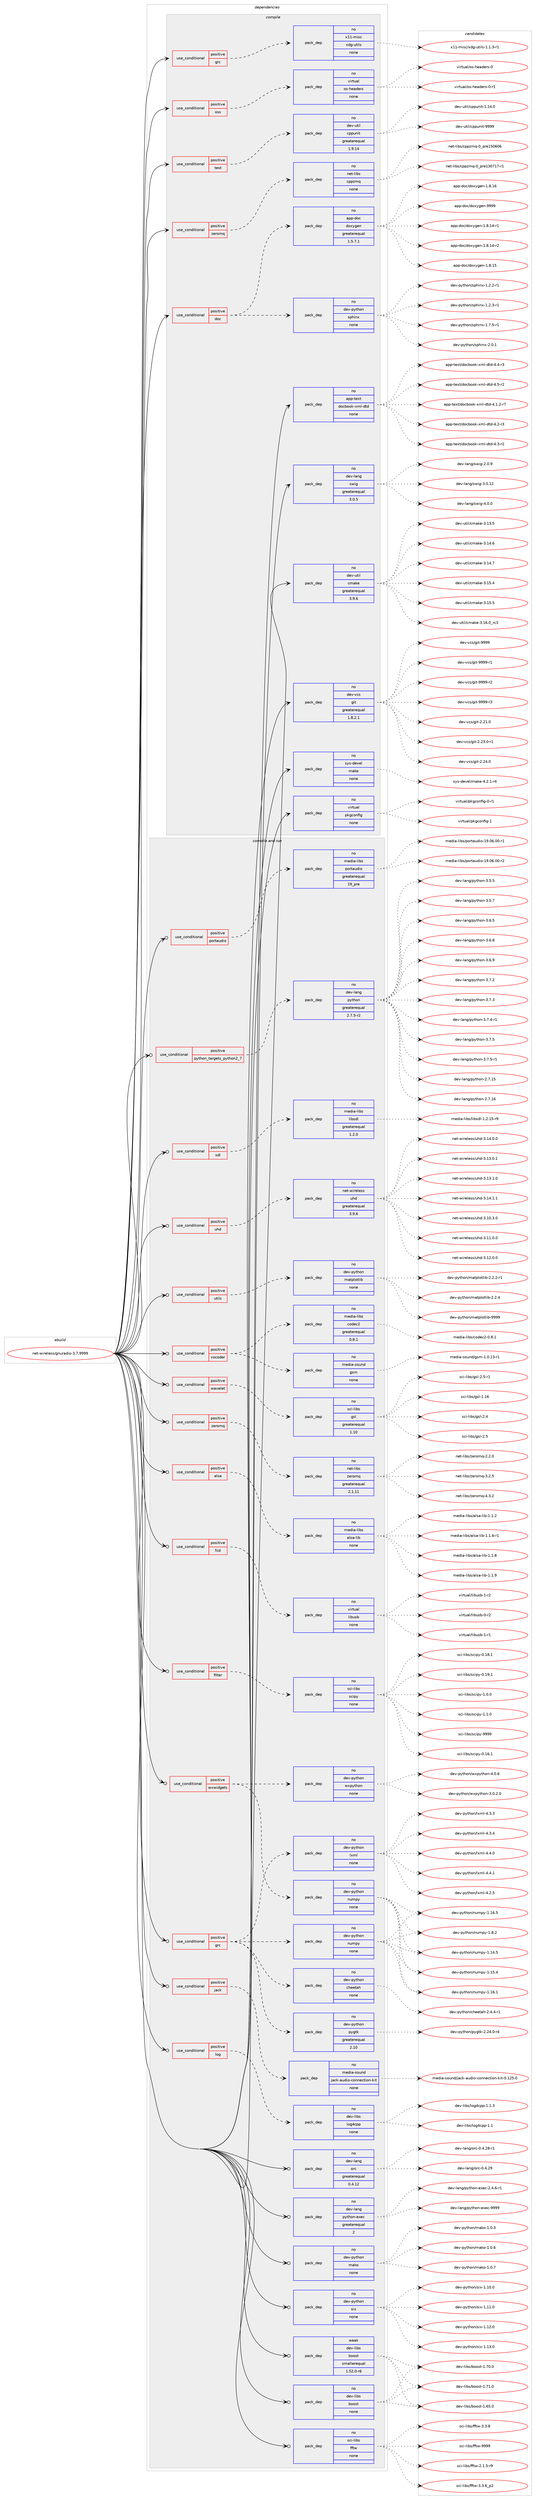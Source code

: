 digraph prolog {

# *************
# Graph options
# *************

newrank=true;
concentrate=true;
compound=true;
graph [rankdir=LR,fontname=Helvetica,fontsize=10,ranksep=1.5];#, ranksep=2.5, nodesep=0.2];
edge  [arrowhead=vee];
node  [fontname=Helvetica,fontsize=10];

# **********
# The ebuild
# **********

subgraph cluster_leftcol {
color=gray;
rank=same;
label=<<i>ebuild</i>>;
id [label="net-wireless/gnuradio-3.7.9999", color=red, width=4, href="../net-wireless/gnuradio-3.7.9999.svg"];
}

# ****************
# The dependencies
# ****************

subgraph cluster_midcol {
color=gray;
label=<<i>dependencies</i>>;
subgraph cluster_compile {
fillcolor="#eeeeee";
style=filled;
label=<<i>compile</i>>;
subgraph cond205912 {
dependency844183 [label=<<TABLE BORDER="0" CELLBORDER="1" CELLSPACING="0" CELLPADDING="4"><TR><TD ROWSPAN="3" CELLPADDING="10">use_conditional</TD></TR><TR><TD>positive</TD></TR><TR><TD>doc</TD></TR></TABLE>>, shape=none, color=red];
subgraph pack623361 {
dependency844184 [label=<<TABLE BORDER="0" CELLBORDER="1" CELLSPACING="0" CELLPADDING="4" WIDTH="220"><TR><TD ROWSPAN="6" CELLPADDING="30">pack_dep</TD></TR><TR><TD WIDTH="110">no</TD></TR><TR><TD>app-doc</TD></TR><TR><TD>doxygen</TD></TR><TR><TD>greaterequal</TD></TR><TR><TD>1.5.7.1</TD></TR></TABLE>>, shape=none, color=blue];
}
dependency844183:e -> dependency844184:w [weight=20,style="dashed",arrowhead="vee"];
subgraph pack623362 {
dependency844185 [label=<<TABLE BORDER="0" CELLBORDER="1" CELLSPACING="0" CELLPADDING="4" WIDTH="220"><TR><TD ROWSPAN="6" CELLPADDING="30">pack_dep</TD></TR><TR><TD WIDTH="110">no</TD></TR><TR><TD>dev-python</TD></TR><TR><TD>sphinx</TD></TR><TR><TD>none</TD></TR><TR><TD></TD></TR></TABLE>>, shape=none, color=blue];
}
dependency844183:e -> dependency844185:w [weight=20,style="dashed",arrowhead="vee"];
}
id:e -> dependency844183:w [weight=20,style="solid",arrowhead="vee"];
subgraph cond205913 {
dependency844186 [label=<<TABLE BORDER="0" CELLBORDER="1" CELLSPACING="0" CELLPADDING="4"><TR><TD ROWSPAN="3" CELLPADDING="10">use_conditional</TD></TR><TR><TD>positive</TD></TR><TR><TD>grc</TD></TR></TABLE>>, shape=none, color=red];
subgraph pack623363 {
dependency844187 [label=<<TABLE BORDER="0" CELLBORDER="1" CELLSPACING="0" CELLPADDING="4" WIDTH="220"><TR><TD ROWSPAN="6" CELLPADDING="30">pack_dep</TD></TR><TR><TD WIDTH="110">no</TD></TR><TR><TD>x11-misc</TD></TR><TR><TD>xdg-utils</TD></TR><TR><TD>none</TD></TR><TR><TD></TD></TR></TABLE>>, shape=none, color=blue];
}
dependency844186:e -> dependency844187:w [weight=20,style="dashed",arrowhead="vee"];
}
id:e -> dependency844186:w [weight=20,style="solid",arrowhead="vee"];
subgraph cond205914 {
dependency844188 [label=<<TABLE BORDER="0" CELLBORDER="1" CELLSPACING="0" CELLPADDING="4"><TR><TD ROWSPAN="3" CELLPADDING="10">use_conditional</TD></TR><TR><TD>positive</TD></TR><TR><TD>oss</TD></TR></TABLE>>, shape=none, color=red];
subgraph pack623364 {
dependency844189 [label=<<TABLE BORDER="0" CELLBORDER="1" CELLSPACING="0" CELLPADDING="4" WIDTH="220"><TR><TD ROWSPAN="6" CELLPADDING="30">pack_dep</TD></TR><TR><TD WIDTH="110">no</TD></TR><TR><TD>virtual</TD></TR><TR><TD>os-headers</TD></TR><TR><TD>none</TD></TR><TR><TD></TD></TR></TABLE>>, shape=none, color=blue];
}
dependency844188:e -> dependency844189:w [weight=20,style="dashed",arrowhead="vee"];
}
id:e -> dependency844188:w [weight=20,style="solid",arrowhead="vee"];
subgraph cond205915 {
dependency844190 [label=<<TABLE BORDER="0" CELLBORDER="1" CELLSPACING="0" CELLPADDING="4"><TR><TD ROWSPAN="3" CELLPADDING="10">use_conditional</TD></TR><TR><TD>positive</TD></TR><TR><TD>test</TD></TR></TABLE>>, shape=none, color=red];
subgraph pack623365 {
dependency844191 [label=<<TABLE BORDER="0" CELLBORDER="1" CELLSPACING="0" CELLPADDING="4" WIDTH="220"><TR><TD ROWSPAN="6" CELLPADDING="30">pack_dep</TD></TR><TR><TD WIDTH="110">no</TD></TR><TR><TD>dev-util</TD></TR><TR><TD>cppunit</TD></TR><TR><TD>greaterequal</TD></TR><TR><TD>1.9.14</TD></TR></TABLE>>, shape=none, color=blue];
}
dependency844190:e -> dependency844191:w [weight=20,style="dashed",arrowhead="vee"];
}
id:e -> dependency844190:w [weight=20,style="solid",arrowhead="vee"];
subgraph cond205916 {
dependency844192 [label=<<TABLE BORDER="0" CELLBORDER="1" CELLSPACING="0" CELLPADDING="4"><TR><TD ROWSPAN="3" CELLPADDING="10">use_conditional</TD></TR><TR><TD>positive</TD></TR><TR><TD>zeromq</TD></TR></TABLE>>, shape=none, color=red];
subgraph pack623366 {
dependency844193 [label=<<TABLE BORDER="0" CELLBORDER="1" CELLSPACING="0" CELLPADDING="4" WIDTH="220"><TR><TD ROWSPAN="6" CELLPADDING="30">pack_dep</TD></TR><TR><TD WIDTH="110">no</TD></TR><TR><TD>net-libs</TD></TR><TR><TD>cppzmq</TD></TR><TR><TD>none</TD></TR><TR><TD></TD></TR></TABLE>>, shape=none, color=blue];
}
dependency844192:e -> dependency844193:w [weight=20,style="dashed",arrowhead="vee"];
}
id:e -> dependency844192:w [weight=20,style="solid",arrowhead="vee"];
subgraph pack623367 {
dependency844194 [label=<<TABLE BORDER="0" CELLBORDER="1" CELLSPACING="0" CELLPADDING="4" WIDTH="220"><TR><TD ROWSPAN="6" CELLPADDING="30">pack_dep</TD></TR><TR><TD WIDTH="110">no</TD></TR><TR><TD>app-text</TD></TR><TR><TD>docbook-xml-dtd</TD></TR><TR><TD>none</TD></TR><TR><TD></TD></TR></TABLE>>, shape=none, color=blue];
}
id:e -> dependency844194:w [weight=20,style="solid",arrowhead="vee"];
subgraph pack623368 {
dependency844195 [label=<<TABLE BORDER="0" CELLBORDER="1" CELLSPACING="0" CELLPADDING="4" WIDTH="220"><TR><TD ROWSPAN="6" CELLPADDING="30">pack_dep</TD></TR><TR><TD WIDTH="110">no</TD></TR><TR><TD>dev-lang</TD></TR><TR><TD>swig</TD></TR><TR><TD>greaterequal</TD></TR><TR><TD>3.0.5</TD></TR></TABLE>>, shape=none, color=blue];
}
id:e -> dependency844195:w [weight=20,style="solid",arrowhead="vee"];
subgraph pack623369 {
dependency844196 [label=<<TABLE BORDER="0" CELLBORDER="1" CELLSPACING="0" CELLPADDING="4" WIDTH="220"><TR><TD ROWSPAN="6" CELLPADDING="30">pack_dep</TD></TR><TR><TD WIDTH="110">no</TD></TR><TR><TD>dev-util</TD></TR><TR><TD>cmake</TD></TR><TR><TD>greaterequal</TD></TR><TR><TD>3.9.6</TD></TR></TABLE>>, shape=none, color=blue];
}
id:e -> dependency844196:w [weight=20,style="solid",arrowhead="vee"];
subgraph pack623370 {
dependency844197 [label=<<TABLE BORDER="0" CELLBORDER="1" CELLSPACING="0" CELLPADDING="4" WIDTH="220"><TR><TD ROWSPAN="6" CELLPADDING="30">pack_dep</TD></TR><TR><TD WIDTH="110">no</TD></TR><TR><TD>dev-vcs</TD></TR><TR><TD>git</TD></TR><TR><TD>greaterequal</TD></TR><TR><TD>1.8.2.1</TD></TR></TABLE>>, shape=none, color=blue];
}
id:e -> dependency844197:w [weight=20,style="solid",arrowhead="vee"];
subgraph pack623371 {
dependency844198 [label=<<TABLE BORDER="0" CELLBORDER="1" CELLSPACING="0" CELLPADDING="4" WIDTH="220"><TR><TD ROWSPAN="6" CELLPADDING="30">pack_dep</TD></TR><TR><TD WIDTH="110">no</TD></TR><TR><TD>sys-devel</TD></TR><TR><TD>make</TD></TR><TR><TD>none</TD></TR><TR><TD></TD></TR></TABLE>>, shape=none, color=blue];
}
id:e -> dependency844198:w [weight=20,style="solid",arrowhead="vee"];
subgraph pack623372 {
dependency844199 [label=<<TABLE BORDER="0" CELLBORDER="1" CELLSPACING="0" CELLPADDING="4" WIDTH="220"><TR><TD ROWSPAN="6" CELLPADDING="30">pack_dep</TD></TR><TR><TD WIDTH="110">no</TD></TR><TR><TD>virtual</TD></TR><TR><TD>pkgconfig</TD></TR><TR><TD>none</TD></TR><TR><TD></TD></TR></TABLE>>, shape=none, color=blue];
}
id:e -> dependency844199:w [weight=20,style="solid",arrowhead="vee"];
}
subgraph cluster_compileandrun {
fillcolor="#eeeeee";
style=filled;
label=<<i>compile and run</i>>;
subgraph cond205917 {
dependency844200 [label=<<TABLE BORDER="0" CELLBORDER="1" CELLSPACING="0" CELLPADDING="4"><TR><TD ROWSPAN="3" CELLPADDING="10">use_conditional</TD></TR><TR><TD>positive</TD></TR><TR><TD>alsa</TD></TR></TABLE>>, shape=none, color=red];
subgraph pack623373 {
dependency844201 [label=<<TABLE BORDER="0" CELLBORDER="1" CELLSPACING="0" CELLPADDING="4" WIDTH="220"><TR><TD ROWSPAN="6" CELLPADDING="30">pack_dep</TD></TR><TR><TD WIDTH="110">no</TD></TR><TR><TD>media-libs</TD></TR><TR><TD>alsa-lib</TD></TR><TR><TD>none</TD></TR><TR><TD></TD></TR></TABLE>>, shape=none, color=blue];
}
dependency844200:e -> dependency844201:w [weight=20,style="dashed",arrowhead="vee"];
}
id:e -> dependency844200:w [weight=20,style="solid",arrowhead="odotvee"];
subgraph cond205918 {
dependency844202 [label=<<TABLE BORDER="0" CELLBORDER="1" CELLSPACING="0" CELLPADDING="4"><TR><TD ROWSPAN="3" CELLPADDING="10">use_conditional</TD></TR><TR><TD>positive</TD></TR><TR><TD>fcd</TD></TR></TABLE>>, shape=none, color=red];
subgraph pack623374 {
dependency844203 [label=<<TABLE BORDER="0" CELLBORDER="1" CELLSPACING="0" CELLPADDING="4" WIDTH="220"><TR><TD ROWSPAN="6" CELLPADDING="30">pack_dep</TD></TR><TR><TD WIDTH="110">no</TD></TR><TR><TD>virtual</TD></TR><TR><TD>libusb</TD></TR><TR><TD>none</TD></TR><TR><TD></TD></TR></TABLE>>, shape=none, color=blue];
}
dependency844202:e -> dependency844203:w [weight=20,style="dashed",arrowhead="vee"];
}
id:e -> dependency844202:w [weight=20,style="solid",arrowhead="odotvee"];
subgraph cond205919 {
dependency844204 [label=<<TABLE BORDER="0" CELLBORDER="1" CELLSPACING="0" CELLPADDING="4"><TR><TD ROWSPAN="3" CELLPADDING="10">use_conditional</TD></TR><TR><TD>positive</TD></TR><TR><TD>filter</TD></TR></TABLE>>, shape=none, color=red];
subgraph pack623375 {
dependency844205 [label=<<TABLE BORDER="0" CELLBORDER="1" CELLSPACING="0" CELLPADDING="4" WIDTH="220"><TR><TD ROWSPAN="6" CELLPADDING="30">pack_dep</TD></TR><TR><TD WIDTH="110">no</TD></TR><TR><TD>sci-libs</TD></TR><TR><TD>scipy</TD></TR><TR><TD>none</TD></TR><TR><TD></TD></TR></TABLE>>, shape=none, color=blue];
}
dependency844204:e -> dependency844205:w [weight=20,style="dashed",arrowhead="vee"];
}
id:e -> dependency844204:w [weight=20,style="solid",arrowhead="odotvee"];
subgraph cond205920 {
dependency844206 [label=<<TABLE BORDER="0" CELLBORDER="1" CELLSPACING="0" CELLPADDING="4"><TR><TD ROWSPAN="3" CELLPADDING="10">use_conditional</TD></TR><TR><TD>positive</TD></TR><TR><TD>grc</TD></TR></TABLE>>, shape=none, color=red];
subgraph pack623376 {
dependency844207 [label=<<TABLE BORDER="0" CELLBORDER="1" CELLSPACING="0" CELLPADDING="4" WIDTH="220"><TR><TD ROWSPAN="6" CELLPADDING="30">pack_dep</TD></TR><TR><TD WIDTH="110">no</TD></TR><TR><TD>dev-python</TD></TR><TR><TD>cheetah</TD></TR><TR><TD>none</TD></TR><TR><TD></TD></TR></TABLE>>, shape=none, color=blue];
}
dependency844206:e -> dependency844207:w [weight=20,style="dashed",arrowhead="vee"];
subgraph pack623377 {
dependency844208 [label=<<TABLE BORDER="0" CELLBORDER="1" CELLSPACING="0" CELLPADDING="4" WIDTH="220"><TR><TD ROWSPAN="6" CELLPADDING="30">pack_dep</TD></TR><TR><TD WIDTH="110">no</TD></TR><TR><TD>dev-python</TD></TR><TR><TD>lxml</TD></TR><TR><TD>none</TD></TR><TR><TD></TD></TR></TABLE>>, shape=none, color=blue];
}
dependency844206:e -> dependency844208:w [weight=20,style="dashed",arrowhead="vee"];
subgraph pack623378 {
dependency844209 [label=<<TABLE BORDER="0" CELLBORDER="1" CELLSPACING="0" CELLPADDING="4" WIDTH="220"><TR><TD ROWSPAN="6" CELLPADDING="30">pack_dep</TD></TR><TR><TD WIDTH="110">no</TD></TR><TR><TD>dev-python</TD></TR><TR><TD>pygtk</TD></TR><TR><TD>greaterequal</TD></TR><TR><TD>2.10</TD></TR></TABLE>>, shape=none, color=blue];
}
dependency844206:e -> dependency844209:w [weight=20,style="dashed",arrowhead="vee"];
subgraph pack623379 {
dependency844210 [label=<<TABLE BORDER="0" CELLBORDER="1" CELLSPACING="0" CELLPADDING="4" WIDTH="220"><TR><TD ROWSPAN="6" CELLPADDING="30">pack_dep</TD></TR><TR><TD WIDTH="110">no</TD></TR><TR><TD>dev-python</TD></TR><TR><TD>numpy</TD></TR><TR><TD>none</TD></TR><TR><TD></TD></TR></TABLE>>, shape=none, color=blue];
}
dependency844206:e -> dependency844210:w [weight=20,style="dashed",arrowhead="vee"];
}
id:e -> dependency844206:w [weight=20,style="solid",arrowhead="odotvee"];
subgraph cond205921 {
dependency844211 [label=<<TABLE BORDER="0" CELLBORDER="1" CELLSPACING="0" CELLPADDING="4"><TR><TD ROWSPAN="3" CELLPADDING="10">use_conditional</TD></TR><TR><TD>positive</TD></TR><TR><TD>jack</TD></TR></TABLE>>, shape=none, color=red];
subgraph pack623380 {
dependency844212 [label=<<TABLE BORDER="0" CELLBORDER="1" CELLSPACING="0" CELLPADDING="4" WIDTH="220"><TR><TD ROWSPAN="6" CELLPADDING="30">pack_dep</TD></TR><TR><TD WIDTH="110">no</TD></TR><TR><TD>media-sound</TD></TR><TR><TD>jack-audio-connection-kit</TD></TR><TR><TD>none</TD></TR><TR><TD></TD></TR></TABLE>>, shape=none, color=blue];
}
dependency844211:e -> dependency844212:w [weight=20,style="dashed",arrowhead="vee"];
}
id:e -> dependency844211:w [weight=20,style="solid",arrowhead="odotvee"];
subgraph cond205922 {
dependency844213 [label=<<TABLE BORDER="0" CELLBORDER="1" CELLSPACING="0" CELLPADDING="4"><TR><TD ROWSPAN="3" CELLPADDING="10">use_conditional</TD></TR><TR><TD>positive</TD></TR><TR><TD>log</TD></TR></TABLE>>, shape=none, color=red];
subgraph pack623381 {
dependency844214 [label=<<TABLE BORDER="0" CELLBORDER="1" CELLSPACING="0" CELLPADDING="4" WIDTH="220"><TR><TD ROWSPAN="6" CELLPADDING="30">pack_dep</TD></TR><TR><TD WIDTH="110">no</TD></TR><TR><TD>dev-libs</TD></TR><TR><TD>log4cpp</TD></TR><TR><TD>none</TD></TR><TR><TD></TD></TR></TABLE>>, shape=none, color=blue];
}
dependency844213:e -> dependency844214:w [weight=20,style="dashed",arrowhead="vee"];
}
id:e -> dependency844213:w [weight=20,style="solid",arrowhead="odotvee"];
subgraph cond205923 {
dependency844215 [label=<<TABLE BORDER="0" CELLBORDER="1" CELLSPACING="0" CELLPADDING="4"><TR><TD ROWSPAN="3" CELLPADDING="10">use_conditional</TD></TR><TR><TD>positive</TD></TR><TR><TD>portaudio</TD></TR></TABLE>>, shape=none, color=red];
subgraph pack623382 {
dependency844216 [label=<<TABLE BORDER="0" CELLBORDER="1" CELLSPACING="0" CELLPADDING="4" WIDTH="220"><TR><TD ROWSPAN="6" CELLPADDING="30">pack_dep</TD></TR><TR><TD WIDTH="110">no</TD></TR><TR><TD>media-libs</TD></TR><TR><TD>portaudio</TD></TR><TR><TD>greaterequal</TD></TR><TR><TD>19_pre</TD></TR></TABLE>>, shape=none, color=blue];
}
dependency844215:e -> dependency844216:w [weight=20,style="dashed",arrowhead="vee"];
}
id:e -> dependency844215:w [weight=20,style="solid",arrowhead="odotvee"];
subgraph cond205924 {
dependency844217 [label=<<TABLE BORDER="0" CELLBORDER="1" CELLSPACING="0" CELLPADDING="4"><TR><TD ROWSPAN="3" CELLPADDING="10">use_conditional</TD></TR><TR><TD>positive</TD></TR><TR><TD>python_targets_python2_7</TD></TR></TABLE>>, shape=none, color=red];
subgraph pack623383 {
dependency844218 [label=<<TABLE BORDER="0" CELLBORDER="1" CELLSPACING="0" CELLPADDING="4" WIDTH="220"><TR><TD ROWSPAN="6" CELLPADDING="30">pack_dep</TD></TR><TR><TD WIDTH="110">no</TD></TR><TR><TD>dev-lang</TD></TR><TR><TD>python</TD></TR><TR><TD>greaterequal</TD></TR><TR><TD>2.7.5-r2</TD></TR></TABLE>>, shape=none, color=blue];
}
dependency844217:e -> dependency844218:w [weight=20,style="dashed",arrowhead="vee"];
}
id:e -> dependency844217:w [weight=20,style="solid",arrowhead="odotvee"];
subgraph cond205925 {
dependency844219 [label=<<TABLE BORDER="0" CELLBORDER="1" CELLSPACING="0" CELLPADDING="4"><TR><TD ROWSPAN="3" CELLPADDING="10">use_conditional</TD></TR><TR><TD>positive</TD></TR><TR><TD>sdl</TD></TR></TABLE>>, shape=none, color=red];
subgraph pack623384 {
dependency844220 [label=<<TABLE BORDER="0" CELLBORDER="1" CELLSPACING="0" CELLPADDING="4" WIDTH="220"><TR><TD ROWSPAN="6" CELLPADDING="30">pack_dep</TD></TR><TR><TD WIDTH="110">no</TD></TR><TR><TD>media-libs</TD></TR><TR><TD>libsdl</TD></TR><TR><TD>greaterequal</TD></TR><TR><TD>1.2.0</TD></TR></TABLE>>, shape=none, color=blue];
}
dependency844219:e -> dependency844220:w [weight=20,style="dashed",arrowhead="vee"];
}
id:e -> dependency844219:w [weight=20,style="solid",arrowhead="odotvee"];
subgraph cond205926 {
dependency844221 [label=<<TABLE BORDER="0" CELLBORDER="1" CELLSPACING="0" CELLPADDING="4"><TR><TD ROWSPAN="3" CELLPADDING="10">use_conditional</TD></TR><TR><TD>positive</TD></TR><TR><TD>uhd</TD></TR></TABLE>>, shape=none, color=red];
subgraph pack623385 {
dependency844222 [label=<<TABLE BORDER="0" CELLBORDER="1" CELLSPACING="0" CELLPADDING="4" WIDTH="220"><TR><TD ROWSPAN="6" CELLPADDING="30">pack_dep</TD></TR><TR><TD WIDTH="110">no</TD></TR><TR><TD>net-wireless</TD></TR><TR><TD>uhd</TD></TR><TR><TD>greaterequal</TD></TR><TR><TD>3.9.6</TD></TR></TABLE>>, shape=none, color=blue];
}
dependency844221:e -> dependency844222:w [weight=20,style="dashed",arrowhead="vee"];
}
id:e -> dependency844221:w [weight=20,style="solid",arrowhead="odotvee"];
subgraph cond205927 {
dependency844223 [label=<<TABLE BORDER="0" CELLBORDER="1" CELLSPACING="0" CELLPADDING="4"><TR><TD ROWSPAN="3" CELLPADDING="10">use_conditional</TD></TR><TR><TD>positive</TD></TR><TR><TD>utils</TD></TR></TABLE>>, shape=none, color=red];
subgraph pack623386 {
dependency844224 [label=<<TABLE BORDER="0" CELLBORDER="1" CELLSPACING="0" CELLPADDING="4" WIDTH="220"><TR><TD ROWSPAN="6" CELLPADDING="30">pack_dep</TD></TR><TR><TD WIDTH="110">no</TD></TR><TR><TD>dev-python</TD></TR><TR><TD>matplotlib</TD></TR><TR><TD>none</TD></TR><TR><TD></TD></TR></TABLE>>, shape=none, color=blue];
}
dependency844223:e -> dependency844224:w [weight=20,style="dashed",arrowhead="vee"];
}
id:e -> dependency844223:w [weight=20,style="solid",arrowhead="odotvee"];
subgraph cond205928 {
dependency844225 [label=<<TABLE BORDER="0" CELLBORDER="1" CELLSPACING="0" CELLPADDING="4"><TR><TD ROWSPAN="3" CELLPADDING="10">use_conditional</TD></TR><TR><TD>positive</TD></TR><TR><TD>vocoder</TD></TR></TABLE>>, shape=none, color=red];
subgraph pack623387 {
dependency844226 [label=<<TABLE BORDER="0" CELLBORDER="1" CELLSPACING="0" CELLPADDING="4" WIDTH="220"><TR><TD ROWSPAN="6" CELLPADDING="30">pack_dep</TD></TR><TR><TD WIDTH="110">no</TD></TR><TR><TD>media-sound</TD></TR><TR><TD>gsm</TD></TR><TR><TD>none</TD></TR><TR><TD></TD></TR></TABLE>>, shape=none, color=blue];
}
dependency844225:e -> dependency844226:w [weight=20,style="dashed",arrowhead="vee"];
subgraph pack623388 {
dependency844227 [label=<<TABLE BORDER="0" CELLBORDER="1" CELLSPACING="0" CELLPADDING="4" WIDTH="220"><TR><TD ROWSPAN="6" CELLPADDING="30">pack_dep</TD></TR><TR><TD WIDTH="110">no</TD></TR><TR><TD>media-libs</TD></TR><TR><TD>codec2</TD></TR><TR><TD>greaterequal</TD></TR><TR><TD>0.8.1</TD></TR></TABLE>>, shape=none, color=blue];
}
dependency844225:e -> dependency844227:w [weight=20,style="dashed",arrowhead="vee"];
}
id:e -> dependency844225:w [weight=20,style="solid",arrowhead="odotvee"];
subgraph cond205929 {
dependency844228 [label=<<TABLE BORDER="0" CELLBORDER="1" CELLSPACING="0" CELLPADDING="4"><TR><TD ROWSPAN="3" CELLPADDING="10">use_conditional</TD></TR><TR><TD>positive</TD></TR><TR><TD>wavelet</TD></TR></TABLE>>, shape=none, color=red];
subgraph pack623389 {
dependency844229 [label=<<TABLE BORDER="0" CELLBORDER="1" CELLSPACING="0" CELLPADDING="4" WIDTH="220"><TR><TD ROWSPAN="6" CELLPADDING="30">pack_dep</TD></TR><TR><TD WIDTH="110">no</TD></TR><TR><TD>sci-libs</TD></TR><TR><TD>gsl</TD></TR><TR><TD>greaterequal</TD></TR><TR><TD>1.10</TD></TR></TABLE>>, shape=none, color=blue];
}
dependency844228:e -> dependency844229:w [weight=20,style="dashed",arrowhead="vee"];
}
id:e -> dependency844228:w [weight=20,style="solid",arrowhead="odotvee"];
subgraph cond205930 {
dependency844230 [label=<<TABLE BORDER="0" CELLBORDER="1" CELLSPACING="0" CELLPADDING="4"><TR><TD ROWSPAN="3" CELLPADDING="10">use_conditional</TD></TR><TR><TD>positive</TD></TR><TR><TD>wxwidgets</TD></TR></TABLE>>, shape=none, color=red];
subgraph pack623390 {
dependency844231 [label=<<TABLE BORDER="0" CELLBORDER="1" CELLSPACING="0" CELLPADDING="4" WIDTH="220"><TR><TD ROWSPAN="6" CELLPADDING="30">pack_dep</TD></TR><TR><TD WIDTH="110">no</TD></TR><TR><TD>dev-python</TD></TR><TR><TD>wxpython</TD></TR><TR><TD>none</TD></TR><TR><TD></TD></TR></TABLE>>, shape=none, color=blue];
}
dependency844230:e -> dependency844231:w [weight=20,style="dashed",arrowhead="vee"];
subgraph pack623391 {
dependency844232 [label=<<TABLE BORDER="0" CELLBORDER="1" CELLSPACING="0" CELLPADDING="4" WIDTH="220"><TR><TD ROWSPAN="6" CELLPADDING="30">pack_dep</TD></TR><TR><TD WIDTH="110">no</TD></TR><TR><TD>dev-python</TD></TR><TR><TD>numpy</TD></TR><TR><TD>none</TD></TR><TR><TD></TD></TR></TABLE>>, shape=none, color=blue];
}
dependency844230:e -> dependency844232:w [weight=20,style="dashed",arrowhead="vee"];
}
id:e -> dependency844230:w [weight=20,style="solid",arrowhead="odotvee"];
subgraph cond205931 {
dependency844233 [label=<<TABLE BORDER="0" CELLBORDER="1" CELLSPACING="0" CELLPADDING="4"><TR><TD ROWSPAN="3" CELLPADDING="10">use_conditional</TD></TR><TR><TD>positive</TD></TR><TR><TD>zeromq</TD></TR></TABLE>>, shape=none, color=red];
subgraph pack623392 {
dependency844234 [label=<<TABLE BORDER="0" CELLBORDER="1" CELLSPACING="0" CELLPADDING="4" WIDTH="220"><TR><TD ROWSPAN="6" CELLPADDING="30">pack_dep</TD></TR><TR><TD WIDTH="110">no</TD></TR><TR><TD>net-libs</TD></TR><TR><TD>zeromq</TD></TR><TR><TD>greaterequal</TD></TR><TR><TD>2.1.11</TD></TR></TABLE>>, shape=none, color=blue];
}
dependency844233:e -> dependency844234:w [weight=20,style="dashed",arrowhead="vee"];
}
id:e -> dependency844233:w [weight=20,style="solid",arrowhead="odotvee"];
subgraph pack623393 {
dependency844235 [label=<<TABLE BORDER="0" CELLBORDER="1" CELLSPACING="0" CELLPADDING="4" WIDTH="220"><TR><TD ROWSPAN="6" CELLPADDING="30">pack_dep</TD></TR><TR><TD WIDTH="110">no</TD></TR><TR><TD>dev-lang</TD></TR><TR><TD>orc</TD></TR><TR><TD>greaterequal</TD></TR><TR><TD>0.4.12</TD></TR></TABLE>>, shape=none, color=blue];
}
id:e -> dependency844235:w [weight=20,style="solid",arrowhead="odotvee"];
subgraph pack623394 {
dependency844236 [label=<<TABLE BORDER="0" CELLBORDER="1" CELLSPACING="0" CELLPADDING="4" WIDTH="220"><TR><TD ROWSPAN="6" CELLPADDING="30">pack_dep</TD></TR><TR><TD WIDTH="110">no</TD></TR><TR><TD>dev-lang</TD></TR><TR><TD>python-exec</TD></TR><TR><TD>greaterequal</TD></TR><TR><TD>2</TD></TR></TABLE>>, shape=none, color=blue];
}
id:e -> dependency844236:w [weight=20,style="solid",arrowhead="odotvee"];
subgraph pack623395 {
dependency844237 [label=<<TABLE BORDER="0" CELLBORDER="1" CELLSPACING="0" CELLPADDING="4" WIDTH="220"><TR><TD ROWSPAN="6" CELLPADDING="30">pack_dep</TD></TR><TR><TD WIDTH="110">no</TD></TR><TR><TD>dev-libs</TD></TR><TR><TD>boost</TD></TR><TR><TD>none</TD></TR><TR><TD></TD></TR></TABLE>>, shape=none, color=blue];
}
id:e -> dependency844237:w [weight=20,style="solid",arrowhead="odotvee"];
subgraph pack623396 {
dependency844238 [label=<<TABLE BORDER="0" CELLBORDER="1" CELLSPACING="0" CELLPADDING="4" WIDTH="220"><TR><TD ROWSPAN="6" CELLPADDING="30">pack_dep</TD></TR><TR><TD WIDTH="110">no</TD></TR><TR><TD>dev-python</TD></TR><TR><TD>mako</TD></TR><TR><TD>none</TD></TR><TR><TD></TD></TR></TABLE>>, shape=none, color=blue];
}
id:e -> dependency844238:w [weight=20,style="solid",arrowhead="odotvee"];
subgraph pack623397 {
dependency844239 [label=<<TABLE BORDER="0" CELLBORDER="1" CELLSPACING="0" CELLPADDING="4" WIDTH="220"><TR><TD ROWSPAN="6" CELLPADDING="30">pack_dep</TD></TR><TR><TD WIDTH="110">no</TD></TR><TR><TD>dev-python</TD></TR><TR><TD>six</TD></TR><TR><TD>none</TD></TR><TR><TD></TD></TR></TABLE>>, shape=none, color=blue];
}
id:e -> dependency844239:w [weight=20,style="solid",arrowhead="odotvee"];
subgraph pack623398 {
dependency844240 [label=<<TABLE BORDER="0" CELLBORDER="1" CELLSPACING="0" CELLPADDING="4" WIDTH="220"><TR><TD ROWSPAN="6" CELLPADDING="30">pack_dep</TD></TR><TR><TD WIDTH="110">no</TD></TR><TR><TD>sci-libs</TD></TR><TR><TD>fftw</TD></TR><TR><TD>none</TD></TR><TR><TD></TD></TR></TABLE>>, shape=none, color=blue];
}
id:e -> dependency844240:w [weight=20,style="solid",arrowhead="odotvee"];
subgraph pack623399 {
dependency844241 [label=<<TABLE BORDER="0" CELLBORDER="1" CELLSPACING="0" CELLPADDING="4" WIDTH="220"><TR><TD ROWSPAN="6" CELLPADDING="30">pack_dep</TD></TR><TR><TD WIDTH="110">weak</TD></TR><TR><TD>dev-libs</TD></TR><TR><TD>boost</TD></TR><TR><TD>smallerequal</TD></TR><TR><TD>1.52.0-r6</TD></TR></TABLE>>, shape=none, color=blue];
}
id:e -> dependency844241:w [weight=20,style="solid",arrowhead="odotvee"];
}
subgraph cluster_run {
fillcolor="#eeeeee";
style=filled;
label=<<i>run</i>>;
}
}

# **************
# The candidates
# **************

subgraph cluster_choices {
rank=same;
color=gray;
label=<<i>candidates</i>>;

subgraph choice623361 {
color=black;
nodesep=1;
choice97112112451001119947100111120121103101110454946564649524511449 [label="app-doc/doxygen-1.8.14-r1", color=red, width=4,href="../app-doc/doxygen-1.8.14-r1.svg"];
choice97112112451001119947100111120121103101110454946564649524511450 [label="app-doc/doxygen-1.8.14-r2", color=red, width=4,href="../app-doc/doxygen-1.8.14-r2.svg"];
choice9711211245100111994710011112012110310111045494656464953 [label="app-doc/doxygen-1.8.15", color=red, width=4,href="../app-doc/doxygen-1.8.15.svg"];
choice9711211245100111994710011112012110310111045494656464954 [label="app-doc/doxygen-1.8.16", color=red, width=4,href="../app-doc/doxygen-1.8.16.svg"];
choice971121124510011199471001111201211031011104557575757 [label="app-doc/doxygen-9999", color=red, width=4,href="../app-doc/doxygen-9999.svg"];
dependency844184:e -> choice97112112451001119947100111120121103101110454946564649524511449:w [style=dotted,weight="100"];
dependency844184:e -> choice97112112451001119947100111120121103101110454946564649524511450:w [style=dotted,weight="100"];
dependency844184:e -> choice9711211245100111994710011112012110310111045494656464953:w [style=dotted,weight="100"];
dependency844184:e -> choice9711211245100111994710011112012110310111045494656464954:w [style=dotted,weight="100"];
dependency844184:e -> choice971121124510011199471001111201211031011104557575757:w [style=dotted,weight="100"];
}
subgraph choice623362 {
color=black;
nodesep=1;
choice10010111845112121116104111110471151121041051101204549465046504511449 [label="dev-python/sphinx-1.2.2-r1", color=red, width=4,href="../dev-python/sphinx-1.2.2-r1.svg"];
choice10010111845112121116104111110471151121041051101204549465046514511449 [label="dev-python/sphinx-1.2.3-r1", color=red, width=4,href="../dev-python/sphinx-1.2.3-r1.svg"];
choice10010111845112121116104111110471151121041051101204549465546534511449 [label="dev-python/sphinx-1.7.5-r1", color=red, width=4,href="../dev-python/sphinx-1.7.5-r1.svg"];
choice1001011184511212111610411111047115112104105110120455046484649 [label="dev-python/sphinx-2.0.1", color=red, width=4,href="../dev-python/sphinx-2.0.1.svg"];
dependency844185:e -> choice10010111845112121116104111110471151121041051101204549465046504511449:w [style=dotted,weight="100"];
dependency844185:e -> choice10010111845112121116104111110471151121041051101204549465046514511449:w [style=dotted,weight="100"];
dependency844185:e -> choice10010111845112121116104111110471151121041051101204549465546534511449:w [style=dotted,weight="100"];
dependency844185:e -> choice1001011184511212111610411111047115112104105110120455046484649:w [style=dotted,weight="100"];
}
subgraph choice623363 {
color=black;
nodesep=1;
choice1204949451091051159947120100103451171161051081154549464946514511449 [label="x11-misc/xdg-utils-1.1.3-r1", color=red, width=4,href="../x11-misc/xdg-utils-1.1.3-r1.svg"];
dependency844187:e -> choice1204949451091051159947120100103451171161051081154549464946514511449:w [style=dotted,weight="100"];
}
subgraph choice623364 {
color=black;
nodesep=1;
choice118105114116117971084711111545104101971001011141154548 [label="virtual/os-headers-0", color=red, width=4,href="../virtual/os-headers-0.svg"];
choice1181051141161179710847111115451041019710010111411545484511449 [label="virtual/os-headers-0-r1", color=red, width=4,href="../virtual/os-headers-0-r1.svg"];
dependency844189:e -> choice118105114116117971084711111545104101971001011141154548:w [style=dotted,weight="100"];
dependency844189:e -> choice1181051141161179710847111115451041019710010111411545484511449:w [style=dotted,weight="100"];
}
subgraph choice623365 {
color=black;
nodesep=1;
choice10010111845117116105108479911211211711010511645494649524648 [label="dev-util/cppunit-1.14.0", color=red, width=4,href="../dev-util/cppunit-1.14.0.svg"];
choice1001011184511711610510847991121121171101051164557575757 [label="dev-util/cppunit-9999", color=red, width=4,href="../dev-util/cppunit-9999.svg"];
dependency844191:e -> choice10010111845117116105108479911211211711010511645494649524648:w [style=dotted,weight="100"];
dependency844191:e -> choice1001011184511711610510847991121121171101051164557575757:w [style=dotted,weight="100"];
}
subgraph choice623366 {
color=black;
nodesep=1;
choice110101116451081059811547991121121221091134548951121141014951485549554511449 [label="net-libs/cppzmq-0_pre130717-r1", color=red, width=4,href="../net-libs/cppzmq-0_pre130717-r1.svg"];
choice11010111645108105981154799112112122109113454895112114101495348544854 [label="net-libs/cppzmq-0_pre150606", color=red, width=4,href="../net-libs/cppzmq-0_pre150606.svg"];
dependency844193:e -> choice110101116451081059811547991121121221091134548951121141014951485549554511449:w [style=dotted,weight="100"];
dependency844193:e -> choice11010111645108105981154799112112122109113454895112114101495348544854:w [style=dotted,weight="100"];
}
subgraph choice623367 {
color=black;
nodesep=1;
choice971121124511610112011647100111999811111110745120109108451001161004552464946504511455 [label="app-text/docbook-xml-dtd-4.1.2-r7", color=red, width=4,href="../app-text/docbook-xml-dtd-4.1.2-r7.svg"];
choice97112112451161011201164710011199981111111074512010910845100116100455246504511451 [label="app-text/docbook-xml-dtd-4.2-r3", color=red, width=4,href="../app-text/docbook-xml-dtd-4.2-r3.svg"];
choice97112112451161011201164710011199981111111074512010910845100116100455246514511450 [label="app-text/docbook-xml-dtd-4.3-r2", color=red, width=4,href="../app-text/docbook-xml-dtd-4.3-r2.svg"];
choice97112112451161011201164710011199981111111074512010910845100116100455246524511451 [label="app-text/docbook-xml-dtd-4.4-r3", color=red, width=4,href="../app-text/docbook-xml-dtd-4.4-r3.svg"];
choice97112112451161011201164710011199981111111074512010910845100116100455246534511450 [label="app-text/docbook-xml-dtd-4.5-r2", color=red, width=4,href="../app-text/docbook-xml-dtd-4.5-r2.svg"];
dependency844194:e -> choice971121124511610112011647100111999811111110745120109108451001161004552464946504511455:w [style=dotted,weight="100"];
dependency844194:e -> choice97112112451161011201164710011199981111111074512010910845100116100455246504511451:w [style=dotted,weight="100"];
dependency844194:e -> choice97112112451161011201164710011199981111111074512010910845100116100455246514511450:w [style=dotted,weight="100"];
dependency844194:e -> choice97112112451161011201164710011199981111111074512010910845100116100455246524511451:w [style=dotted,weight="100"];
dependency844194:e -> choice97112112451161011201164710011199981111111074512010910845100116100455246534511450:w [style=dotted,weight="100"];
}
subgraph choice623368 {
color=black;
nodesep=1;
choice100101118451089711010347115119105103455046484657 [label="dev-lang/swig-2.0.9", color=red, width=4,href="../dev-lang/swig-2.0.9.svg"];
choice10010111845108971101034711511910510345514648464950 [label="dev-lang/swig-3.0.12", color=red, width=4,href="../dev-lang/swig-3.0.12.svg"];
choice100101118451089711010347115119105103455246484648 [label="dev-lang/swig-4.0.0", color=red, width=4,href="../dev-lang/swig-4.0.0.svg"];
dependency844195:e -> choice100101118451089711010347115119105103455046484657:w [style=dotted,weight="100"];
dependency844195:e -> choice10010111845108971101034711511910510345514648464950:w [style=dotted,weight="100"];
dependency844195:e -> choice100101118451089711010347115119105103455246484648:w [style=dotted,weight="100"];
}
subgraph choice623369 {
color=black;
nodesep=1;
choice1001011184511711610510847991099710710145514649514653 [label="dev-util/cmake-3.13.5", color=red, width=4,href="../dev-util/cmake-3.13.5.svg"];
choice1001011184511711610510847991099710710145514649524654 [label="dev-util/cmake-3.14.6", color=red, width=4,href="../dev-util/cmake-3.14.6.svg"];
choice1001011184511711610510847991099710710145514649524655 [label="dev-util/cmake-3.14.7", color=red, width=4,href="../dev-util/cmake-3.14.7.svg"];
choice1001011184511711610510847991099710710145514649534652 [label="dev-util/cmake-3.15.4", color=red, width=4,href="../dev-util/cmake-3.15.4.svg"];
choice1001011184511711610510847991099710710145514649534653 [label="dev-util/cmake-3.15.5", color=red, width=4,href="../dev-util/cmake-3.15.5.svg"];
choice1001011184511711610510847991099710710145514649544648951149951 [label="dev-util/cmake-3.16.0_rc3", color=red, width=4,href="../dev-util/cmake-3.16.0_rc3.svg"];
dependency844196:e -> choice1001011184511711610510847991099710710145514649514653:w [style=dotted,weight="100"];
dependency844196:e -> choice1001011184511711610510847991099710710145514649524654:w [style=dotted,weight="100"];
dependency844196:e -> choice1001011184511711610510847991099710710145514649524655:w [style=dotted,weight="100"];
dependency844196:e -> choice1001011184511711610510847991099710710145514649534652:w [style=dotted,weight="100"];
dependency844196:e -> choice1001011184511711610510847991099710710145514649534653:w [style=dotted,weight="100"];
dependency844196:e -> choice1001011184511711610510847991099710710145514649544648951149951:w [style=dotted,weight="100"];
}
subgraph choice623370 {
color=black;
nodesep=1;
choice10010111845118991154710310511645504650494648 [label="dev-vcs/git-2.21.0", color=red, width=4,href="../dev-vcs/git-2.21.0.svg"];
choice100101118451189911547103105116455046505146484511449 [label="dev-vcs/git-2.23.0-r1", color=red, width=4,href="../dev-vcs/git-2.23.0-r1.svg"];
choice10010111845118991154710310511645504650524648 [label="dev-vcs/git-2.24.0", color=red, width=4,href="../dev-vcs/git-2.24.0.svg"];
choice1001011184511899115471031051164557575757 [label="dev-vcs/git-9999", color=red, width=4,href="../dev-vcs/git-9999.svg"];
choice10010111845118991154710310511645575757574511449 [label="dev-vcs/git-9999-r1", color=red, width=4,href="../dev-vcs/git-9999-r1.svg"];
choice10010111845118991154710310511645575757574511450 [label="dev-vcs/git-9999-r2", color=red, width=4,href="../dev-vcs/git-9999-r2.svg"];
choice10010111845118991154710310511645575757574511451 [label="dev-vcs/git-9999-r3", color=red, width=4,href="../dev-vcs/git-9999-r3.svg"];
dependency844197:e -> choice10010111845118991154710310511645504650494648:w [style=dotted,weight="100"];
dependency844197:e -> choice100101118451189911547103105116455046505146484511449:w [style=dotted,weight="100"];
dependency844197:e -> choice10010111845118991154710310511645504650524648:w [style=dotted,weight="100"];
dependency844197:e -> choice1001011184511899115471031051164557575757:w [style=dotted,weight="100"];
dependency844197:e -> choice10010111845118991154710310511645575757574511449:w [style=dotted,weight="100"];
dependency844197:e -> choice10010111845118991154710310511645575757574511450:w [style=dotted,weight="100"];
dependency844197:e -> choice10010111845118991154710310511645575757574511451:w [style=dotted,weight="100"];
}
subgraph choice623371 {
color=black;
nodesep=1;
choice1151211154510010111810110847109971071014552465046494511452 [label="sys-devel/make-4.2.1-r4", color=red, width=4,href="../sys-devel/make-4.2.1-r4.svg"];
dependency844198:e -> choice1151211154510010111810110847109971071014552465046494511452:w [style=dotted,weight="100"];
}
subgraph choice623372 {
color=black;
nodesep=1;
choice11810511411611797108471121071039911111010210510345484511449 [label="virtual/pkgconfig-0-r1", color=red, width=4,href="../virtual/pkgconfig-0-r1.svg"];
choice1181051141161179710847112107103991111101021051034549 [label="virtual/pkgconfig-1", color=red, width=4,href="../virtual/pkgconfig-1.svg"];
dependency844199:e -> choice11810511411611797108471121071039911111010210510345484511449:w [style=dotted,weight="100"];
dependency844199:e -> choice1181051141161179710847112107103991111101021051034549:w [style=dotted,weight="100"];
}
subgraph choice623373 {
color=black;
nodesep=1;
choice1091011001059745108105981154797108115974510810598454946494650 [label="media-libs/alsa-lib-1.1.2", color=red, width=4,href="../media-libs/alsa-lib-1.1.2.svg"];
choice10910110010597451081059811547971081159745108105984549464946544511449 [label="media-libs/alsa-lib-1.1.6-r1", color=red, width=4,href="../media-libs/alsa-lib-1.1.6-r1.svg"];
choice1091011001059745108105981154797108115974510810598454946494656 [label="media-libs/alsa-lib-1.1.8", color=red, width=4,href="../media-libs/alsa-lib-1.1.8.svg"];
choice1091011001059745108105981154797108115974510810598454946494657 [label="media-libs/alsa-lib-1.1.9", color=red, width=4,href="../media-libs/alsa-lib-1.1.9.svg"];
dependency844201:e -> choice1091011001059745108105981154797108115974510810598454946494650:w [style=dotted,weight="100"];
dependency844201:e -> choice10910110010597451081059811547971081159745108105984549464946544511449:w [style=dotted,weight="100"];
dependency844201:e -> choice1091011001059745108105981154797108115974510810598454946494656:w [style=dotted,weight="100"];
dependency844201:e -> choice1091011001059745108105981154797108115974510810598454946494657:w [style=dotted,weight="100"];
}
subgraph choice623374 {
color=black;
nodesep=1;
choice1181051141161179710847108105981171159845484511450 [label="virtual/libusb-0-r2", color=red, width=4,href="../virtual/libusb-0-r2.svg"];
choice1181051141161179710847108105981171159845494511449 [label="virtual/libusb-1-r1", color=red, width=4,href="../virtual/libusb-1-r1.svg"];
choice1181051141161179710847108105981171159845494511450 [label="virtual/libusb-1-r2", color=red, width=4,href="../virtual/libusb-1-r2.svg"];
dependency844203:e -> choice1181051141161179710847108105981171159845484511450:w [style=dotted,weight="100"];
dependency844203:e -> choice1181051141161179710847108105981171159845494511449:w [style=dotted,weight="100"];
dependency844203:e -> choice1181051141161179710847108105981171159845494511450:w [style=dotted,weight="100"];
}
subgraph choice623375 {
color=black;
nodesep=1;
choice115991054510810598115471159910511212145484649544649 [label="sci-libs/scipy-0.16.1", color=red, width=4,href="../sci-libs/scipy-0.16.1.svg"];
choice115991054510810598115471159910511212145484649564649 [label="sci-libs/scipy-0.18.1", color=red, width=4,href="../sci-libs/scipy-0.18.1.svg"];
choice115991054510810598115471159910511212145484649574649 [label="sci-libs/scipy-0.19.1", color=red, width=4,href="../sci-libs/scipy-0.19.1.svg"];
choice1159910545108105981154711599105112121454946484648 [label="sci-libs/scipy-1.0.0", color=red, width=4,href="../sci-libs/scipy-1.0.0.svg"];
choice1159910545108105981154711599105112121454946494648 [label="sci-libs/scipy-1.1.0", color=red, width=4,href="../sci-libs/scipy-1.1.0.svg"];
choice11599105451081059811547115991051121214557575757 [label="sci-libs/scipy-9999", color=red, width=4,href="../sci-libs/scipy-9999.svg"];
dependency844205:e -> choice115991054510810598115471159910511212145484649544649:w [style=dotted,weight="100"];
dependency844205:e -> choice115991054510810598115471159910511212145484649564649:w [style=dotted,weight="100"];
dependency844205:e -> choice115991054510810598115471159910511212145484649574649:w [style=dotted,weight="100"];
dependency844205:e -> choice1159910545108105981154711599105112121454946484648:w [style=dotted,weight="100"];
dependency844205:e -> choice1159910545108105981154711599105112121454946494648:w [style=dotted,weight="100"];
dependency844205:e -> choice11599105451081059811547115991051121214557575757:w [style=dotted,weight="100"];
}
subgraph choice623376 {
color=black;
nodesep=1;
choice100101118451121211161041111104799104101101116971044550465246524511449 [label="dev-python/cheetah-2.4.4-r1", color=red, width=4,href="../dev-python/cheetah-2.4.4-r1.svg"];
dependency844207:e -> choice100101118451121211161041111104799104101101116971044550465246524511449:w [style=dotted,weight="100"];
}
subgraph choice623377 {
color=black;
nodesep=1;
choice1001011184511212111610411111047108120109108455246504653 [label="dev-python/lxml-4.2.5", color=red, width=4,href="../dev-python/lxml-4.2.5.svg"];
choice1001011184511212111610411111047108120109108455246514651 [label="dev-python/lxml-4.3.3", color=red, width=4,href="../dev-python/lxml-4.3.3.svg"];
choice1001011184511212111610411111047108120109108455246514652 [label="dev-python/lxml-4.3.4", color=red, width=4,href="../dev-python/lxml-4.3.4.svg"];
choice1001011184511212111610411111047108120109108455246524648 [label="dev-python/lxml-4.4.0", color=red, width=4,href="../dev-python/lxml-4.4.0.svg"];
choice1001011184511212111610411111047108120109108455246524649 [label="dev-python/lxml-4.4.1", color=red, width=4,href="../dev-python/lxml-4.4.1.svg"];
dependency844208:e -> choice1001011184511212111610411111047108120109108455246504653:w [style=dotted,weight="100"];
dependency844208:e -> choice1001011184511212111610411111047108120109108455246514651:w [style=dotted,weight="100"];
dependency844208:e -> choice1001011184511212111610411111047108120109108455246514652:w [style=dotted,weight="100"];
dependency844208:e -> choice1001011184511212111610411111047108120109108455246524648:w [style=dotted,weight="100"];
dependency844208:e -> choice1001011184511212111610411111047108120109108455246524649:w [style=dotted,weight="100"];
}
subgraph choice623378 {
color=black;
nodesep=1;
choice1001011184511212111610411111047112121103116107455046505246484511452 [label="dev-python/pygtk-2.24.0-r4", color=red, width=4,href="../dev-python/pygtk-2.24.0-r4.svg"];
dependency844209:e -> choice1001011184511212111610411111047112121103116107455046505246484511452:w [style=dotted,weight="100"];
}
subgraph choice623379 {
color=black;
nodesep=1;
choice100101118451121211161041111104711011710911212145494649524653 [label="dev-python/numpy-1.14.5", color=red, width=4,href="../dev-python/numpy-1.14.5.svg"];
choice100101118451121211161041111104711011710911212145494649534652 [label="dev-python/numpy-1.15.4", color=red, width=4,href="../dev-python/numpy-1.15.4.svg"];
choice100101118451121211161041111104711011710911212145494649544649 [label="dev-python/numpy-1.16.1", color=red, width=4,href="../dev-python/numpy-1.16.1.svg"];
choice100101118451121211161041111104711011710911212145494649544653 [label="dev-python/numpy-1.16.5", color=red, width=4,href="../dev-python/numpy-1.16.5.svg"];
choice1001011184511212111610411111047110117109112121454946564650 [label="dev-python/numpy-1.8.2", color=red, width=4,href="../dev-python/numpy-1.8.2.svg"];
dependency844210:e -> choice100101118451121211161041111104711011710911212145494649524653:w [style=dotted,weight="100"];
dependency844210:e -> choice100101118451121211161041111104711011710911212145494649534652:w [style=dotted,weight="100"];
dependency844210:e -> choice100101118451121211161041111104711011710911212145494649544649:w [style=dotted,weight="100"];
dependency844210:e -> choice100101118451121211161041111104711011710911212145494649544653:w [style=dotted,weight="100"];
dependency844210:e -> choice1001011184511212111610411111047110117109112121454946564650:w [style=dotted,weight="100"];
}
subgraph choice623380 {
color=black;
nodesep=1;
choice10910110010597451151111171101004710697991074597117100105111459911111011010199116105111110451071051164548464950534648 [label="media-sound/jack-audio-connection-kit-0.125.0", color=red, width=4,href="../media-sound/jack-audio-connection-kit-0.125.0.svg"];
dependency844212:e -> choice10910110010597451151111171101004710697991074597117100105111459911111011010199116105111110451071051164548464950534648:w [style=dotted,weight="100"];
}
subgraph choice623381 {
color=black;
nodesep=1;
choice100101118451081059811547108111103529911211245494649 [label="dev-libs/log4cpp-1.1", color=red, width=4,href="../dev-libs/log4cpp-1.1.svg"];
choice1001011184510810598115471081111035299112112454946494651 [label="dev-libs/log4cpp-1.1.3", color=red, width=4,href="../dev-libs/log4cpp-1.1.3.svg"];
dependency844214:e -> choice100101118451081059811547108111103529911211245494649:w [style=dotted,weight="100"];
dependency844214:e -> choice1001011184510810598115471081111035299112112454946494651:w [style=dotted,weight="100"];
}
subgraph choice623382 {
color=black;
nodesep=1;
choice10910110010597451081059811547112111114116971171001051114549574648544648484511449 [label="media-libs/portaudio-19.06.00-r1", color=red, width=4,href="../media-libs/portaudio-19.06.00-r1.svg"];
choice10910110010597451081059811547112111114116971171001051114549574648544648484511450 [label="media-libs/portaudio-19.06.00-r2", color=red, width=4,href="../media-libs/portaudio-19.06.00-r2.svg"];
dependency844216:e -> choice10910110010597451081059811547112111114116971171001051114549574648544648484511449:w [style=dotted,weight="100"];
dependency844216:e -> choice10910110010597451081059811547112111114116971171001051114549574648544648484511450:w [style=dotted,weight="100"];
}
subgraph choice623383 {
color=black;
nodesep=1;
choice10010111845108971101034711212111610411111045504655464953 [label="dev-lang/python-2.7.15", color=red, width=4,href="../dev-lang/python-2.7.15.svg"];
choice10010111845108971101034711212111610411111045504655464954 [label="dev-lang/python-2.7.16", color=red, width=4,href="../dev-lang/python-2.7.16.svg"];
choice100101118451089711010347112121116104111110455146534653 [label="dev-lang/python-3.5.5", color=red, width=4,href="../dev-lang/python-3.5.5.svg"];
choice100101118451089711010347112121116104111110455146534655 [label="dev-lang/python-3.5.7", color=red, width=4,href="../dev-lang/python-3.5.7.svg"];
choice100101118451089711010347112121116104111110455146544653 [label="dev-lang/python-3.6.5", color=red, width=4,href="../dev-lang/python-3.6.5.svg"];
choice100101118451089711010347112121116104111110455146544656 [label="dev-lang/python-3.6.8", color=red, width=4,href="../dev-lang/python-3.6.8.svg"];
choice100101118451089711010347112121116104111110455146544657 [label="dev-lang/python-3.6.9", color=red, width=4,href="../dev-lang/python-3.6.9.svg"];
choice100101118451089711010347112121116104111110455146554650 [label="dev-lang/python-3.7.2", color=red, width=4,href="../dev-lang/python-3.7.2.svg"];
choice100101118451089711010347112121116104111110455146554651 [label="dev-lang/python-3.7.3", color=red, width=4,href="../dev-lang/python-3.7.3.svg"];
choice1001011184510897110103471121211161041111104551465546524511449 [label="dev-lang/python-3.7.4-r1", color=red, width=4,href="../dev-lang/python-3.7.4-r1.svg"];
choice100101118451089711010347112121116104111110455146554653 [label="dev-lang/python-3.7.5", color=red, width=4,href="../dev-lang/python-3.7.5.svg"];
choice1001011184510897110103471121211161041111104551465546534511449 [label="dev-lang/python-3.7.5-r1", color=red, width=4,href="../dev-lang/python-3.7.5-r1.svg"];
dependency844218:e -> choice10010111845108971101034711212111610411111045504655464953:w [style=dotted,weight="100"];
dependency844218:e -> choice10010111845108971101034711212111610411111045504655464954:w [style=dotted,weight="100"];
dependency844218:e -> choice100101118451089711010347112121116104111110455146534653:w [style=dotted,weight="100"];
dependency844218:e -> choice100101118451089711010347112121116104111110455146534655:w [style=dotted,weight="100"];
dependency844218:e -> choice100101118451089711010347112121116104111110455146544653:w [style=dotted,weight="100"];
dependency844218:e -> choice100101118451089711010347112121116104111110455146544656:w [style=dotted,weight="100"];
dependency844218:e -> choice100101118451089711010347112121116104111110455146544657:w [style=dotted,weight="100"];
dependency844218:e -> choice100101118451089711010347112121116104111110455146554650:w [style=dotted,weight="100"];
dependency844218:e -> choice100101118451089711010347112121116104111110455146554651:w [style=dotted,weight="100"];
dependency844218:e -> choice1001011184510897110103471121211161041111104551465546524511449:w [style=dotted,weight="100"];
dependency844218:e -> choice100101118451089711010347112121116104111110455146554653:w [style=dotted,weight="100"];
dependency844218:e -> choice1001011184510897110103471121211161041111104551465546534511449:w [style=dotted,weight="100"];
}
subgraph choice623384 {
color=black;
nodesep=1;
choice1091011001059745108105981154710810598115100108454946504649534511457 [label="media-libs/libsdl-1.2.15-r9", color=red, width=4,href="../media-libs/libsdl-1.2.15-r9.svg"];
dependency844220:e -> choice1091011001059745108105981154710810598115100108454946504649534511457:w [style=dotted,weight="100"];
}
subgraph choice623385 {
color=black;
nodesep=1;
choice1101011164511910511410110810111511547117104100455146494846514648 [label="net-wireless/uhd-3.10.3.0", color=red, width=4,href="../net-wireless/uhd-3.10.3.0.svg"];
choice1101011164511910511410110810111511547117104100455146494946484648 [label="net-wireless/uhd-3.11.0.0", color=red, width=4,href="../net-wireless/uhd-3.11.0.0.svg"];
choice1101011164511910511410110810111511547117104100455146495046484648 [label="net-wireless/uhd-3.12.0.0", color=red, width=4,href="../net-wireless/uhd-3.12.0.0.svg"];
choice1101011164511910511410110810111511547117104100455146495146484649 [label="net-wireless/uhd-3.13.0.1", color=red, width=4,href="../net-wireless/uhd-3.13.0.1.svg"];
choice1101011164511910511410110810111511547117104100455146495146494648 [label="net-wireless/uhd-3.13.1.0", color=red, width=4,href="../net-wireless/uhd-3.13.1.0.svg"];
choice1101011164511910511410110810111511547117104100455146495246484648 [label="net-wireless/uhd-3.14.0.0", color=red, width=4,href="../net-wireless/uhd-3.14.0.0.svg"];
choice1101011164511910511410110810111511547117104100455146495246494649 [label="net-wireless/uhd-3.14.1.1", color=red, width=4,href="../net-wireless/uhd-3.14.1.1.svg"];
dependency844222:e -> choice1101011164511910511410110810111511547117104100455146494846514648:w [style=dotted,weight="100"];
dependency844222:e -> choice1101011164511910511410110810111511547117104100455146494946484648:w [style=dotted,weight="100"];
dependency844222:e -> choice1101011164511910511410110810111511547117104100455146495046484648:w [style=dotted,weight="100"];
dependency844222:e -> choice1101011164511910511410110810111511547117104100455146495146484649:w [style=dotted,weight="100"];
dependency844222:e -> choice1101011164511910511410110810111511547117104100455146495146494648:w [style=dotted,weight="100"];
dependency844222:e -> choice1101011164511910511410110810111511547117104100455146495246484648:w [style=dotted,weight="100"];
dependency844222:e -> choice1101011164511910511410110810111511547117104100455146495246494649:w [style=dotted,weight="100"];
}
subgraph choice623386 {
color=black;
nodesep=1;
choice100101118451121211161041111104710997116112108111116108105984550465046504511449 [label="dev-python/matplotlib-2.2.2-r1", color=red, width=4,href="../dev-python/matplotlib-2.2.2-r1.svg"];
choice10010111845112121116104111110471099711611210811111610810598455046504652 [label="dev-python/matplotlib-2.2.4", color=red, width=4,href="../dev-python/matplotlib-2.2.4.svg"];
choice100101118451121211161041111104710997116112108111116108105984557575757 [label="dev-python/matplotlib-9999", color=red, width=4,href="../dev-python/matplotlib-9999.svg"];
dependency844224:e -> choice100101118451121211161041111104710997116112108111116108105984550465046504511449:w [style=dotted,weight="100"];
dependency844224:e -> choice10010111845112121116104111110471099711611210811111610810598455046504652:w [style=dotted,weight="100"];
dependency844224:e -> choice100101118451121211161041111104710997116112108111116108105984557575757:w [style=dotted,weight="100"];
}
subgraph choice623387 {
color=black;
nodesep=1;
choice109101100105974511511111711010047103115109454946484649514511449 [label="media-sound/gsm-1.0.13-r1", color=red, width=4,href="../media-sound/gsm-1.0.13-r1.svg"];
dependency844226:e -> choice109101100105974511511111711010047103115109454946484649514511449:w [style=dotted,weight="100"];
}
subgraph choice623388 {
color=black;
nodesep=1;
choice10910110010597451081059811547991111001019950454846564649 [label="media-libs/codec2-0.8.1", color=red, width=4,href="../media-libs/codec2-0.8.1.svg"];
dependency844227:e -> choice10910110010597451081059811547991111001019950454846564649:w [style=dotted,weight="100"];
}
subgraph choice623389 {
color=black;
nodesep=1;
choice115991054510810598115471031151084549464954 [label="sci-libs/gsl-1.16", color=red, width=4,href="../sci-libs/gsl-1.16.svg"];
choice1159910545108105981154710311510845504652 [label="sci-libs/gsl-2.4", color=red, width=4,href="../sci-libs/gsl-2.4.svg"];
choice1159910545108105981154710311510845504653 [label="sci-libs/gsl-2.5", color=red, width=4,href="../sci-libs/gsl-2.5.svg"];
choice11599105451081059811547103115108455046534511449 [label="sci-libs/gsl-2.5-r1", color=red, width=4,href="../sci-libs/gsl-2.5-r1.svg"];
dependency844229:e -> choice115991054510810598115471031151084549464954:w [style=dotted,weight="100"];
dependency844229:e -> choice1159910545108105981154710311510845504652:w [style=dotted,weight="100"];
dependency844229:e -> choice1159910545108105981154710311510845504653:w [style=dotted,weight="100"];
dependency844229:e -> choice11599105451081059811547103115108455046534511449:w [style=dotted,weight="100"];
}
subgraph choice623390 {
color=black;
nodesep=1;
choice10010111845112121116104111110471191201121211161041111104551464846504648 [label="dev-python/wxpython-3.0.2.0", color=red, width=4,href="../dev-python/wxpython-3.0.2.0.svg"];
choice1001011184511212111610411111047119120112121116104111110455246484654 [label="dev-python/wxpython-4.0.6", color=red, width=4,href="../dev-python/wxpython-4.0.6.svg"];
dependency844231:e -> choice10010111845112121116104111110471191201121211161041111104551464846504648:w [style=dotted,weight="100"];
dependency844231:e -> choice1001011184511212111610411111047119120112121116104111110455246484654:w [style=dotted,weight="100"];
}
subgraph choice623391 {
color=black;
nodesep=1;
choice100101118451121211161041111104711011710911212145494649524653 [label="dev-python/numpy-1.14.5", color=red, width=4,href="../dev-python/numpy-1.14.5.svg"];
choice100101118451121211161041111104711011710911212145494649534652 [label="dev-python/numpy-1.15.4", color=red, width=4,href="../dev-python/numpy-1.15.4.svg"];
choice100101118451121211161041111104711011710911212145494649544649 [label="dev-python/numpy-1.16.1", color=red, width=4,href="../dev-python/numpy-1.16.1.svg"];
choice100101118451121211161041111104711011710911212145494649544653 [label="dev-python/numpy-1.16.5", color=red, width=4,href="../dev-python/numpy-1.16.5.svg"];
choice1001011184511212111610411111047110117109112121454946564650 [label="dev-python/numpy-1.8.2", color=red, width=4,href="../dev-python/numpy-1.8.2.svg"];
dependency844232:e -> choice100101118451121211161041111104711011710911212145494649524653:w [style=dotted,weight="100"];
dependency844232:e -> choice100101118451121211161041111104711011710911212145494649534652:w [style=dotted,weight="100"];
dependency844232:e -> choice100101118451121211161041111104711011710911212145494649544649:w [style=dotted,weight="100"];
dependency844232:e -> choice100101118451121211161041111104711011710911212145494649544653:w [style=dotted,weight="100"];
dependency844232:e -> choice1001011184511212111610411111047110117109112121454946564650:w [style=dotted,weight="100"];
}
subgraph choice623392 {
color=black;
nodesep=1;
choice110101116451081059811547122101114111109113455046504648 [label="net-libs/zeromq-2.2.0", color=red, width=4,href="../net-libs/zeromq-2.2.0.svg"];
choice110101116451081059811547122101114111109113455146504653 [label="net-libs/zeromq-3.2.5", color=red, width=4,href="../net-libs/zeromq-3.2.5.svg"];
choice110101116451081059811547122101114111109113455246514650 [label="net-libs/zeromq-4.3.2", color=red, width=4,href="../net-libs/zeromq-4.3.2.svg"];
dependency844234:e -> choice110101116451081059811547122101114111109113455046504648:w [style=dotted,weight="100"];
dependency844234:e -> choice110101116451081059811547122101114111109113455146504653:w [style=dotted,weight="100"];
dependency844234:e -> choice110101116451081059811547122101114111109113455246514650:w [style=dotted,weight="100"];
}
subgraph choice623393 {
color=black;
nodesep=1;
choice10010111845108971101034711111499454846524650564511449 [label="dev-lang/orc-0.4.28-r1", color=red, width=4,href="../dev-lang/orc-0.4.28-r1.svg"];
choice1001011184510897110103471111149945484652465057 [label="dev-lang/orc-0.4.29", color=red, width=4,href="../dev-lang/orc-0.4.29.svg"];
dependency844235:e -> choice10010111845108971101034711111499454846524650564511449:w [style=dotted,weight="100"];
dependency844235:e -> choice1001011184510897110103471111149945484652465057:w [style=dotted,weight="100"];
}
subgraph choice623394 {
color=black;
nodesep=1;
choice10010111845108971101034711212111610411111045101120101994550465246544511449 [label="dev-lang/python-exec-2.4.6-r1", color=red, width=4,href="../dev-lang/python-exec-2.4.6-r1.svg"];
choice10010111845108971101034711212111610411111045101120101994557575757 [label="dev-lang/python-exec-9999", color=red, width=4,href="../dev-lang/python-exec-9999.svg"];
dependency844236:e -> choice10010111845108971101034711212111610411111045101120101994550465246544511449:w [style=dotted,weight="100"];
dependency844236:e -> choice10010111845108971101034711212111610411111045101120101994557575757:w [style=dotted,weight="100"];
}
subgraph choice623395 {
color=black;
nodesep=1;
choice1001011184510810598115479811111111511645494654534648 [label="dev-libs/boost-1.65.0", color=red, width=4,href="../dev-libs/boost-1.65.0.svg"];
choice1001011184510810598115479811111111511645494655484648 [label="dev-libs/boost-1.70.0", color=red, width=4,href="../dev-libs/boost-1.70.0.svg"];
choice1001011184510810598115479811111111511645494655494648 [label="dev-libs/boost-1.71.0", color=red, width=4,href="../dev-libs/boost-1.71.0.svg"];
dependency844237:e -> choice1001011184510810598115479811111111511645494654534648:w [style=dotted,weight="100"];
dependency844237:e -> choice1001011184510810598115479811111111511645494655484648:w [style=dotted,weight="100"];
dependency844237:e -> choice1001011184510810598115479811111111511645494655494648:w [style=dotted,weight="100"];
}
subgraph choice623396 {
color=black;
nodesep=1;
choice100101118451121211161041111104710997107111454946484651 [label="dev-python/mako-1.0.3", color=red, width=4,href="../dev-python/mako-1.0.3.svg"];
choice100101118451121211161041111104710997107111454946484654 [label="dev-python/mako-1.0.6", color=red, width=4,href="../dev-python/mako-1.0.6.svg"];
choice100101118451121211161041111104710997107111454946484655 [label="dev-python/mako-1.0.7", color=red, width=4,href="../dev-python/mako-1.0.7.svg"];
dependency844238:e -> choice100101118451121211161041111104710997107111454946484651:w [style=dotted,weight="100"];
dependency844238:e -> choice100101118451121211161041111104710997107111454946484654:w [style=dotted,weight="100"];
dependency844238:e -> choice100101118451121211161041111104710997107111454946484655:w [style=dotted,weight="100"];
}
subgraph choice623397 {
color=black;
nodesep=1;
choice100101118451121211161041111104711510512045494649484648 [label="dev-python/six-1.10.0", color=red, width=4,href="../dev-python/six-1.10.0.svg"];
choice100101118451121211161041111104711510512045494649494648 [label="dev-python/six-1.11.0", color=red, width=4,href="../dev-python/six-1.11.0.svg"];
choice100101118451121211161041111104711510512045494649504648 [label="dev-python/six-1.12.0", color=red, width=4,href="../dev-python/six-1.12.0.svg"];
choice100101118451121211161041111104711510512045494649514648 [label="dev-python/six-1.13.0", color=red, width=4,href="../dev-python/six-1.13.0.svg"];
dependency844239:e -> choice100101118451121211161041111104711510512045494649484648:w [style=dotted,weight="100"];
dependency844239:e -> choice100101118451121211161041111104711510512045494649494648:w [style=dotted,weight="100"];
dependency844239:e -> choice100101118451121211161041111104711510512045494649504648:w [style=dotted,weight="100"];
dependency844239:e -> choice100101118451121211161041111104711510512045494649514648:w [style=dotted,weight="100"];
}
subgraph choice623398 {
color=black;
nodesep=1;
choice115991054510810598115471021021161194550464946534511457 [label="sci-libs/fftw-2.1.5-r9", color=red, width=4,href="../sci-libs/fftw-2.1.5-r9.svg"];
choice115991054510810598115471021021161194551465146549511250 [label="sci-libs/fftw-3.3.6_p2", color=red, width=4,href="../sci-libs/fftw-3.3.6_p2.svg"];
choice11599105451081059811547102102116119455146514656 [label="sci-libs/fftw-3.3.8", color=red, width=4,href="../sci-libs/fftw-3.3.8.svg"];
choice115991054510810598115471021021161194557575757 [label="sci-libs/fftw-9999", color=red, width=4,href="../sci-libs/fftw-9999.svg"];
dependency844240:e -> choice115991054510810598115471021021161194550464946534511457:w [style=dotted,weight="100"];
dependency844240:e -> choice115991054510810598115471021021161194551465146549511250:w [style=dotted,weight="100"];
dependency844240:e -> choice11599105451081059811547102102116119455146514656:w [style=dotted,weight="100"];
dependency844240:e -> choice115991054510810598115471021021161194557575757:w [style=dotted,weight="100"];
}
subgraph choice623399 {
color=black;
nodesep=1;
choice1001011184510810598115479811111111511645494654534648 [label="dev-libs/boost-1.65.0", color=red, width=4,href="../dev-libs/boost-1.65.0.svg"];
choice1001011184510810598115479811111111511645494655484648 [label="dev-libs/boost-1.70.0", color=red, width=4,href="../dev-libs/boost-1.70.0.svg"];
choice1001011184510810598115479811111111511645494655494648 [label="dev-libs/boost-1.71.0", color=red, width=4,href="../dev-libs/boost-1.71.0.svg"];
dependency844241:e -> choice1001011184510810598115479811111111511645494654534648:w [style=dotted,weight="100"];
dependency844241:e -> choice1001011184510810598115479811111111511645494655484648:w [style=dotted,weight="100"];
dependency844241:e -> choice1001011184510810598115479811111111511645494655494648:w [style=dotted,weight="100"];
}
}

}
